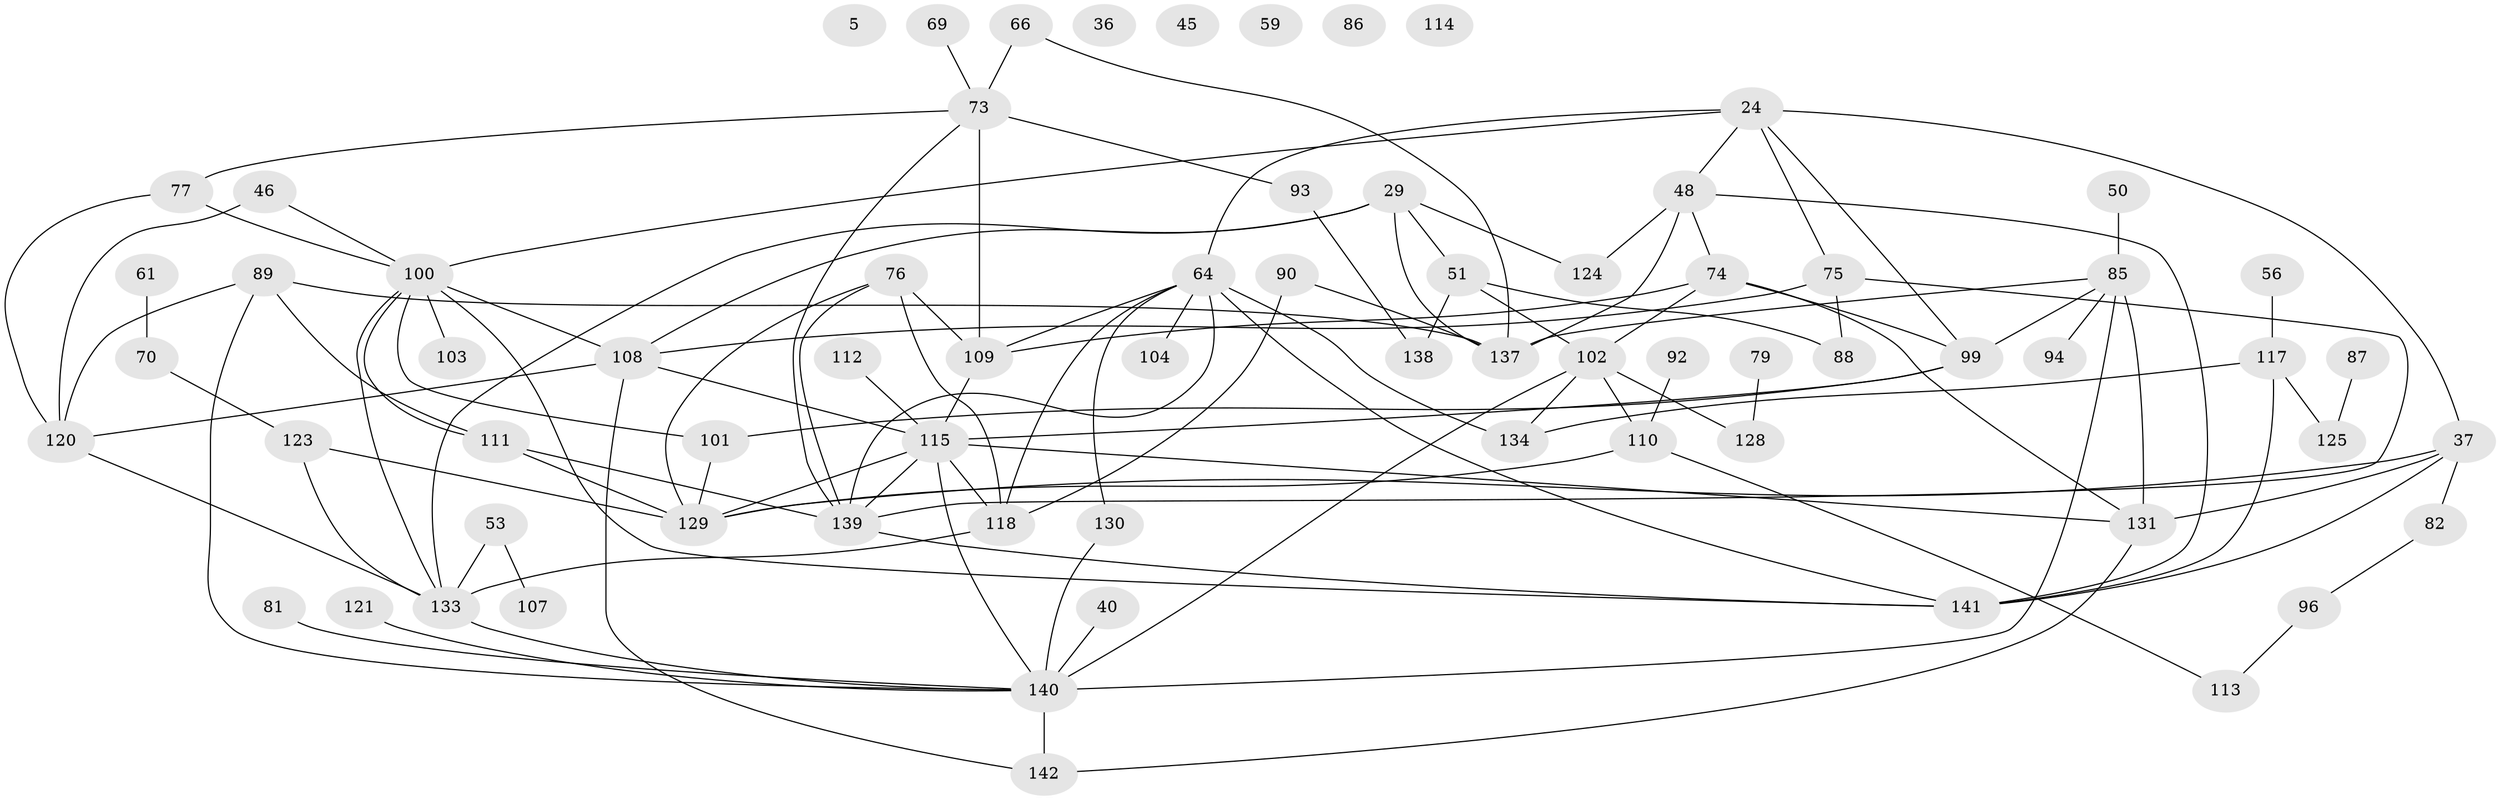 // original degree distribution, {5: 0.11971830985915492, 6: 0.056338028169014086, 2: 0.20422535211267606, 1: 0.19718309859154928, 0: 0.035211267605633804, 4: 0.176056338028169, 3: 0.19014084507042253, 7: 0.014084507042253521, 8: 0.007042253521126761}
// Generated by graph-tools (version 1.1) at 2025/40/03/09/25 04:40:22]
// undirected, 71 vertices, 116 edges
graph export_dot {
graph [start="1"]
  node [color=gray90,style=filled];
  5;
  24 [super="+22"];
  29;
  36;
  37 [super="+7"];
  40;
  45;
  46;
  48 [super="+47"];
  50;
  51;
  53;
  56;
  59 [super="+27"];
  61;
  64 [super="+18+32"];
  66;
  69;
  70;
  73 [super="+55"];
  74 [super="+21+30"];
  75;
  76 [super="+23"];
  77;
  79;
  81;
  82;
  85 [super="+9"];
  86;
  87;
  88;
  89;
  90 [super="+49+41"];
  92;
  93;
  94;
  96;
  99 [super="+72"];
  100 [super="+15+33"];
  101 [super="+42+63"];
  102 [super="+67"];
  103;
  104;
  107;
  108 [super="+68+98"];
  109;
  110;
  111;
  112;
  113;
  114;
  115 [super="+17+97+71"];
  117 [super="+44"];
  118 [super="+54"];
  120 [super="+35"];
  121;
  123 [super="+78"];
  124 [super="+25+65+80"];
  125;
  128 [super="+4"];
  129 [super="+38+122"];
  130 [super="+106"];
  131 [super="+95"];
  133 [super="+8+91+132+119"];
  134 [super="+58"];
  137 [super="+105"];
  138 [super="+34"];
  139 [super="+136"];
  140 [super="+3+126+127"];
  141;
  142 [super="+84+135"];
  24 -- 64;
  24 -- 48;
  24 -- 37 [weight=2];
  24 -- 75;
  24 -- 100 [weight=2];
  24 -- 99;
  29 -- 51;
  29 -- 108 [weight=2];
  29 -- 124;
  29 -- 137 [weight=2];
  29 -- 133;
  37 -- 131 [weight=2];
  37 -- 141;
  37 -- 129;
  37 -- 82;
  40 -- 140;
  46 -- 120 [weight=2];
  46 -- 100;
  48 -- 137 [weight=2];
  48 -- 74;
  48 -- 141;
  48 -- 124;
  50 -- 85;
  51 -- 88;
  51 -- 102;
  51 -- 138;
  53 -- 107;
  53 -- 133;
  56 -- 117;
  61 -- 70;
  64 -- 118;
  64 -- 109;
  64 -- 134 [weight=3];
  64 -- 130;
  64 -- 104;
  64 -- 141;
  64 -- 139;
  66 -- 73 [weight=2];
  66 -- 137;
  69 -- 73;
  70 -- 123;
  73 -- 93;
  73 -- 109 [weight=2];
  73 -- 77;
  73 -- 139 [weight=2];
  74 -- 131;
  74 -- 109;
  74 -- 102;
  74 -- 99;
  75 -- 88;
  75 -- 108;
  75 -- 139;
  76 -- 109;
  76 -- 118;
  76 -- 139;
  76 -- 129;
  77 -- 120;
  77 -- 100;
  79 -- 128;
  81 -- 140;
  82 -- 96;
  85 -- 94;
  85 -- 99;
  85 -- 137;
  85 -- 131 [weight=2];
  85 -- 140 [weight=3];
  87 -- 125;
  89 -- 111;
  89 -- 140;
  89 -- 120;
  89 -- 137;
  90 -- 137;
  90 -- 118;
  92 -- 110;
  93 -- 138;
  96 -- 113;
  99 -- 115;
  99 -- 101;
  100 -- 101;
  100 -- 111;
  100 -- 141;
  100 -- 108;
  100 -- 103;
  100 -- 133;
  101 -- 129;
  102 -- 110;
  102 -- 128;
  102 -- 134 [weight=2];
  102 -- 140;
  108 -- 120;
  108 -- 142 [weight=2];
  108 -- 115 [weight=2];
  109 -- 115;
  110 -- 113;
  110 -- 129;
  111 -- 139;
  111 -- 129;
  112 -- 115;
  115 -- 139;
  115 -- 131 [weight=3];
  115 -- 118;
  115 -- 140;
  115 -- 129;
  117 -- 125;
  117 -- 134;
  117 -- 141 [weight=2];
  118 -- 133;
  120 -- 133;
  121 -- 140;
  123 -- 129 [weight=2];
  123 -- 133 [weight=2];
  130 -- 140;
  131 -- 142 [weight=2];
  133 -- 140;
  139 -- 141;
  140 -- 142;
}

